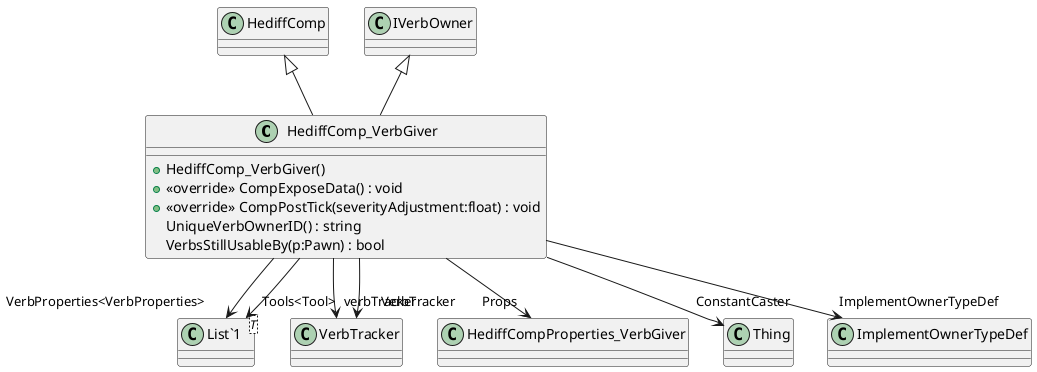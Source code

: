 @startuml
class HediffComp_VerbGiver {
    + HediffComp_VerbGiver()
    + <<override>> CompExposeData() : void
    + <<override>> CompPostTick(severityAdjustment:float) : void
    UniqueVerbOwnerID() : string
    VerbsStillUsableBy(p:Pawn) : bool
}
class "List`1"<T> {
}
HediffComp <|-- HediffComp_VerbGiver
IVerbOwner <|-- HediffComp_VerbGiver
HediffComp_VerbGiver --> "verbTracker" VerbTracker
HediffComp_VerbGiver --> "Props" HediffCompProperties_VerbGiver
HediffComp_VerbGiver --> "VerbTracker" VerbTracker
HediffComp_VerbGiver --> "VerbProperties<VerbProperties>" "List`1"
HediffComp_VerbGiver --> "Tools<Tool>" "List`1"
HediffComp_VerbGiver --> "ConstantCaster" Thing
HediffComp_VerbGiver --> "ImplementOwnerTypeDef" ImplementOwnerTypeDef
@enduml
